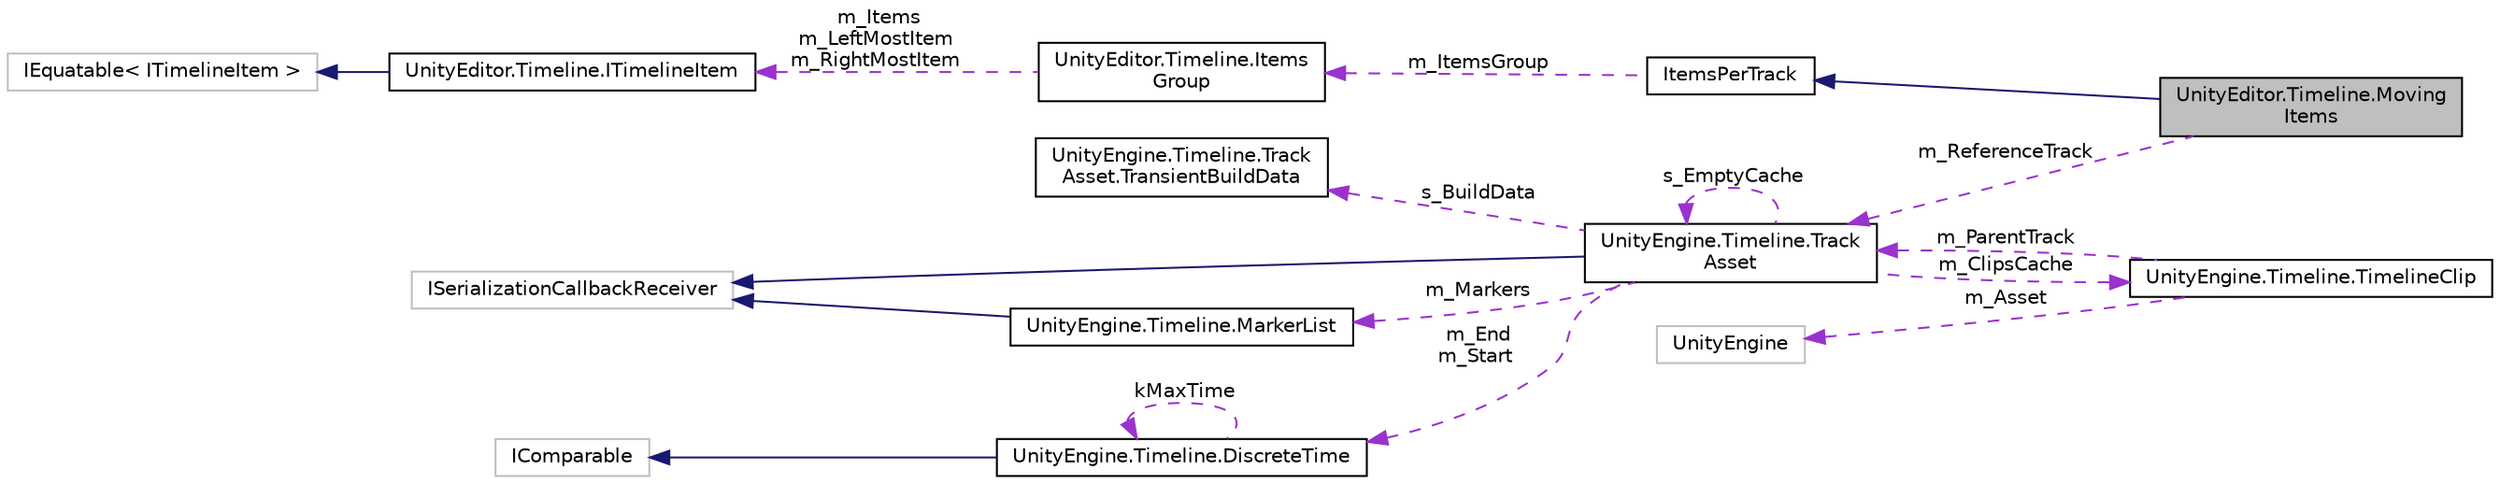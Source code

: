 digraph "UnityEditor.Timeline.MovingItems"
{
 // LATEX_PDF_SIZE
  edge [fontname="Helvetica",fontsize="10",labelfontname="Helvetica",labelfontsize="10"];
  node [fontname="Helvetica",fontsize="10",shape=record];
  rankdir="LR";
  Node1 [label="UnityEditor.Timeline.Moving\lItems",height=0.2,width=0.4,color="black", fillcolor="grey75", style="filled", fontcolor="black",tooltip=" "];
  Node2 -> Node1 [dir="back",color="midnightblue",fontsize="10",style="solid",fontname="Helvetica"];
  Node2 [label="ItemsPerTrack",height=0.2,width=0.4,color="black", fillcolor="white", style="filled",URL="$class_unity_editor_1_1_timeline_1_1_items_per_track.html",tooltip=" "];
  Node3 -> Node2 [dir="back",color="darkorchid3",fontsize="10",style="dashed",label=" m_ItemsGroup" ,fontname="Helvetica"];
  Node3 [label="UnityEditor.Timeline.Items\lGroup",height=0.2,width=0.4,color="black", fillcolor="white", style="filled",URL="$class_unity_editor_1_1_timeline_1_1_items_group.html",tooltip=" "];
  Node4 -> Node3 [dir="back",color="darkorchid3",fontsize="10",style="dashed",label=" m_Items\nm_LeftMostItem\nm_RightMostItem" ,fontname="Helvetica"];
  Node4 [label="UnityEditor.Timeline.ITimelineItem",height=0.2,width=0.4,color="black", fillcolor="white", style="filled",URL="$interface_unity_editor_1_1_timeline_1_1_i_timeline_item.html",tooltip=" "];
  Node5 -> Node4 [dir="back",color="midnightblue",fontsize="10",style="solid",fontname="Helvetica"];
  Node5 [label="IEquatable\< ITimelineItem \>",height=0.2,width=0.4,color="grey75", fillcolor="white", style="filled",tooltip=" "];
  Node6 -> Node1 [dir="back",color="darkorchid3",fontsize="10",style="dashed",label=" m_ReferenceTrack" ,fontname="Helvetica"];
  Node6 [label="UnityEngine.Timeline.Track\lAsset",height=0.2,width=0.4,color="black", fillcolor="white", style="filled",URL="$class_unity_engine_1_1_timeline_1_1_track_asset.html",tooltip="A PlayableAsset representing a track inside a timeline."];
  Node7 -> Node6 [dir="back",color="midnightblue",fontsize="10",style="solid",fontname="Helvetica"];
  Node7 [label="ISerializationCallbackReceiver",height=0.2,width=0.4,color="grey75", fillcolor="white", style="filled",tooltip=" "];
  Node8 -> Node6 [dir="back",color="darkorchid3",fontsize="10",style="dashed",label=" m_Markers" ,fontname="Helvetica"];
  Node8 [label="UnityEngine.Timeline.MarkerList",height=0.2,width=0.4,color="black", fillcolor="white", style="filled",URL="$struct_unity_engine_1_1_timeline_1_1_marker_list.html",tooltip=" "];
  Node7 -> Node8 [dir="back",color="midnightblue",fontsize="10",style="solid",fontname="Helvetica"];
  Node9 -> Node6 [dir="back",color="darkorchid3",fontsize="10",style="dashed",label=" m_End\nm_Start" ,fontname="Helvetica"];
  Node9 [label="UnityEngine.Timeline.DiscreteTime",height=0.2,width=0.4,color="black", fillcolor="white", style="filled",URL="$struct_unity_engine_1_1_timeline_1_1_discrete_time.html",tooltip=" "];
  Node10 -> Node9 [dir="back",color="midnightblue",fontsize="10",style="solid",fontname="Helvetica"];
  Node10 [label="IComparable",height=0.2,width=0.4,color="grey75", fillcolor="white", style="filled",tooltip=" "];
  Node9 -> Node9 [dir="back",color="darkorchid3",fontsize="10",style="dashed",label=" kMaxTime" ,fontname="Helvetica"];
  Node11 -> Node6 [dir="back",color="darkorchid3",fontsize="10",style="dashed",label=" m_ClipsCache" ,fontname="Helvetica"];
  Node11 [label="UnityEngine.Timeline.TimelineClip",height=0.2,width=0.4,color="black", fillcolor="white", style="filled",URL="$class_unity_engine_1_1_timeline_1_1_timeline_clip.html",tooltip="Represents a clip on the timeline."];
  Node12 -> Node11 [dir="back",color="darkorchid3",fontsize="10",style="dashed",label=" m_Asset" ,fontname="Helvetica"];
  Node12 [label="UnityEngine",height=0.2,width=0.4,color="grey75", fillcolor="white", style="filled",tooltip=" "];
  Node6 -> Node11 [dir="back",color="darkorchid3",fontsize="10",style="dashed",label=" m_ParentTrack" ,fontname="Helvetica"];
  Node6 -> Node6 [dir="back",color="darkorchid3",fontsize="10",style="dashed",label=" s_EmptyCache" ,fontname="Helvetica"];
  Node13 -> Node6 [dir="back",color="darkorchid3",fontsize="10",style="dashed",label=" s_BuildData" ,fontname="Helvetica"];
  Node13 [label="UnityEngine.Timeline.Track\lAsset.TransientBuildData",height=0.2,width=0.4,color="black", fillcolor="white", style="filled",URL="$struct_unity_engine_1_1_timeline_1_1_track_asset_1_1_transient_build_data.html",tooltip=" "];
}
